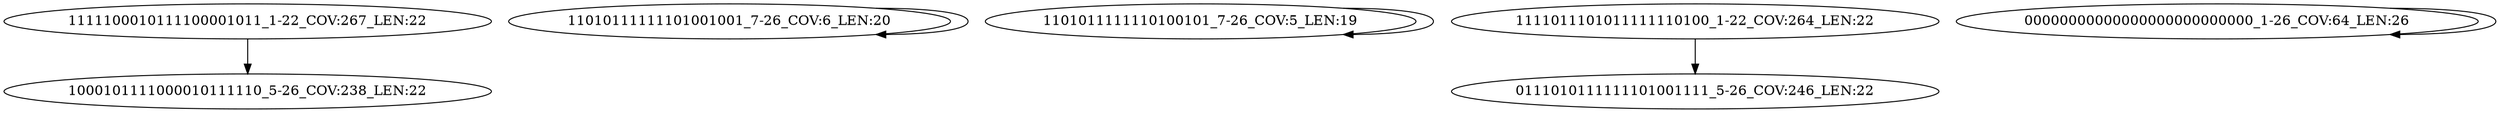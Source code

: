 digraph G {
    "1111100010111100001011_1-22_COV:267_LEN:22" -> "1000101111000010111110_5-26_COV:238_LEN:22";
    "11010111111101001001_7-26_COV:6_LEN:20" -> "11010111111101001001_7-26_COV:6_LEN:20";
    "1101011111110100101_7-26_COV:5_LEN:19" -> "1101011111110100101_7-26_COV:5_LEN:19";
    "1111011101011111110100_1-22_COV:264_LEN:22" -> "0111010111111101001111_5-26_COV:246_LEN:22";
    "00000000000000000000000000_1-26_COV:64_LEN:26" -> "00000000000000000000000000_1-26_COV:64_LEN:26";
}
